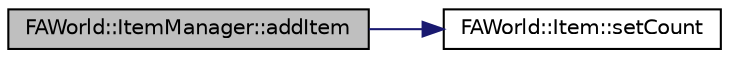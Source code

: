 digraph G
{
  edge [fontname="Helvetica",fontsize="10",labelfontname="Helvetica",labelfontsize="10"];
  node [fontname="Helvetica",fontsize="10",shape=record];
  rankdir="LR";
  Node1 [label="FAWorld::ItemManager::addItem",height=0.2,width=0.4,color="black", fillcolor="grey75", style="filled" fontcolor="black"];
  Node1 -> Node2 [color="midnightblue",fontsize="10",style="solid",fontname="Helvetica"];
  Node2 [label="FAWorld::Item::setCount",height=0.2,width=0.4,color="black", fillcolor="white", style="filled",URL="$class_f_a_world_1_1_item.html#a3fa3e1e882264510d35b6f032944adf1"];
}
